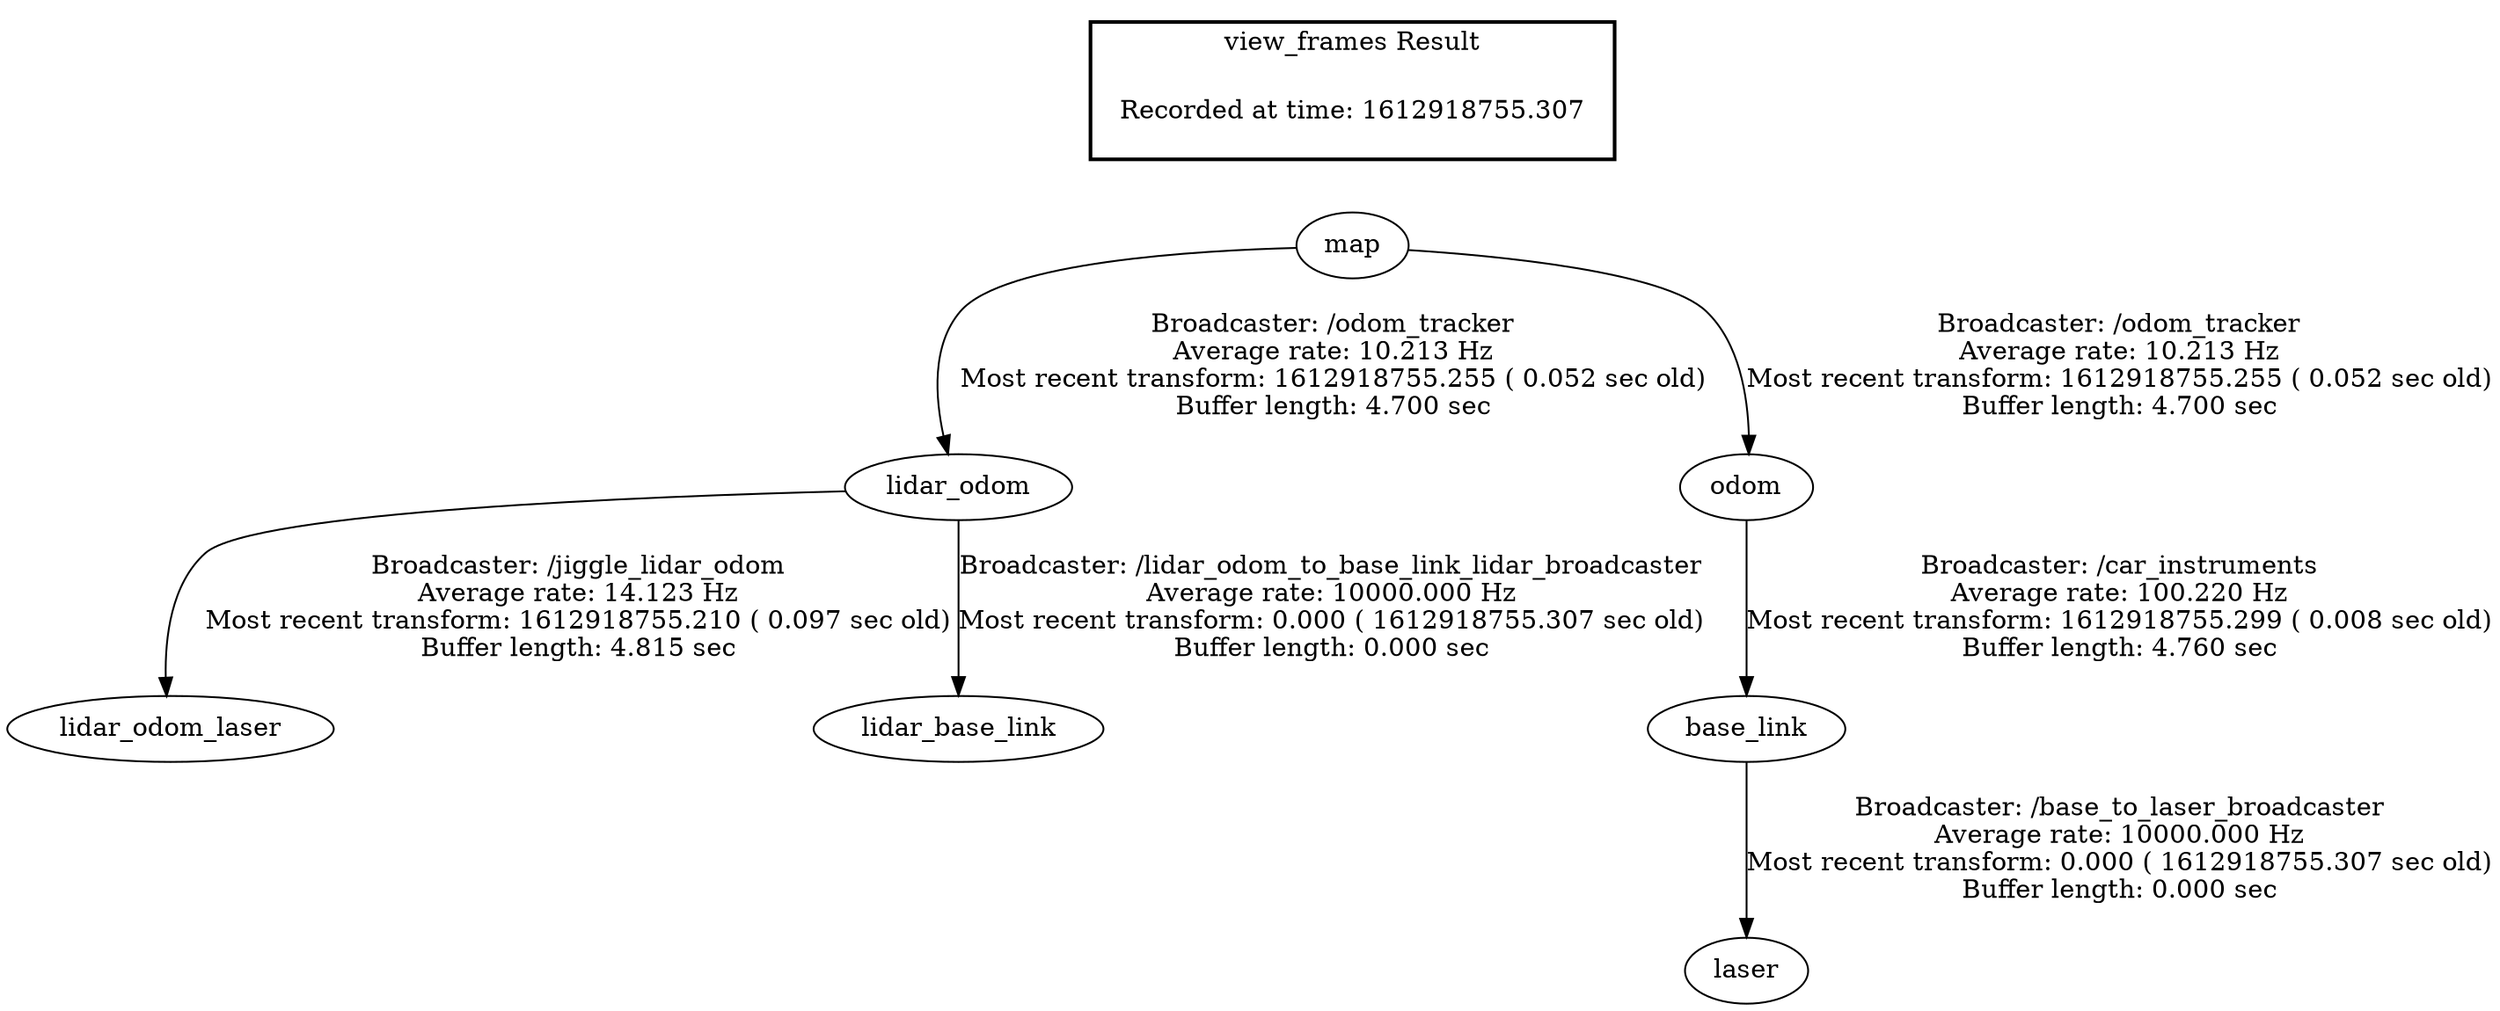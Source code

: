 digraph G {
"lidar_odom" -> "lidar_odom_laser"[label="Broadcaster: /jiggle_lidar_odom\nAverage rate: 14.123 Hz\nMost recent transform: 1612918755.210 ( 0.097 sec old)\nBuffer length: 4.815 sec\n"];
"map" -> "lidar_odom"[label="Broadcaster: /odom_tracker\nAverage rate: 10.213 Hz\nMost recent transform: 1612918755.255 ( 0.052 sec old)\nBuffer length: 4.700 sec\n"];
"base_link" -> "laser"[label="Broadcaster: /base_to_laser_broadcaster\nAverage rate: 10000.000 Hz\nMost recent transform: 0.000 ( 1612918755.307 sec old)\nBuffer length: 0.000 sec\n"];
"odom" -> "base_link"[label="Broadcaster: /car_instruments\nAverage rate: 100.220 Hz\nMost recent transform: 1612918755.299 ( 0.008 sec old)\nBuffer length: 4.760 sec\n"];
"map" -> "odom"[label="Broadcaster: /odom_tracker\nAverage rate: 10.213 Hz\nMost recent transform: 1612918755.255 ( 0.052 sec old)\nBuffer length: 4.700 sec\n"];
"lidar_odom" -> "lidar_base_link"[label="Broadcaster: /lidar_odom_to_base_link_lidar_broadcaster\nAverage rate: 10000.000 Hz\nMost recent transform: 0.000 ( 1612918755.307 sec old)\nBuffer length: 0.000 sec\n"];
edge [style=invis];
 subgraph cluster_legend { style=bold; color=black; label ="view_frames Result";
"Recorded at time: 1612918755.307"[ shape=plaintext ] ;
 }->"map";
}
